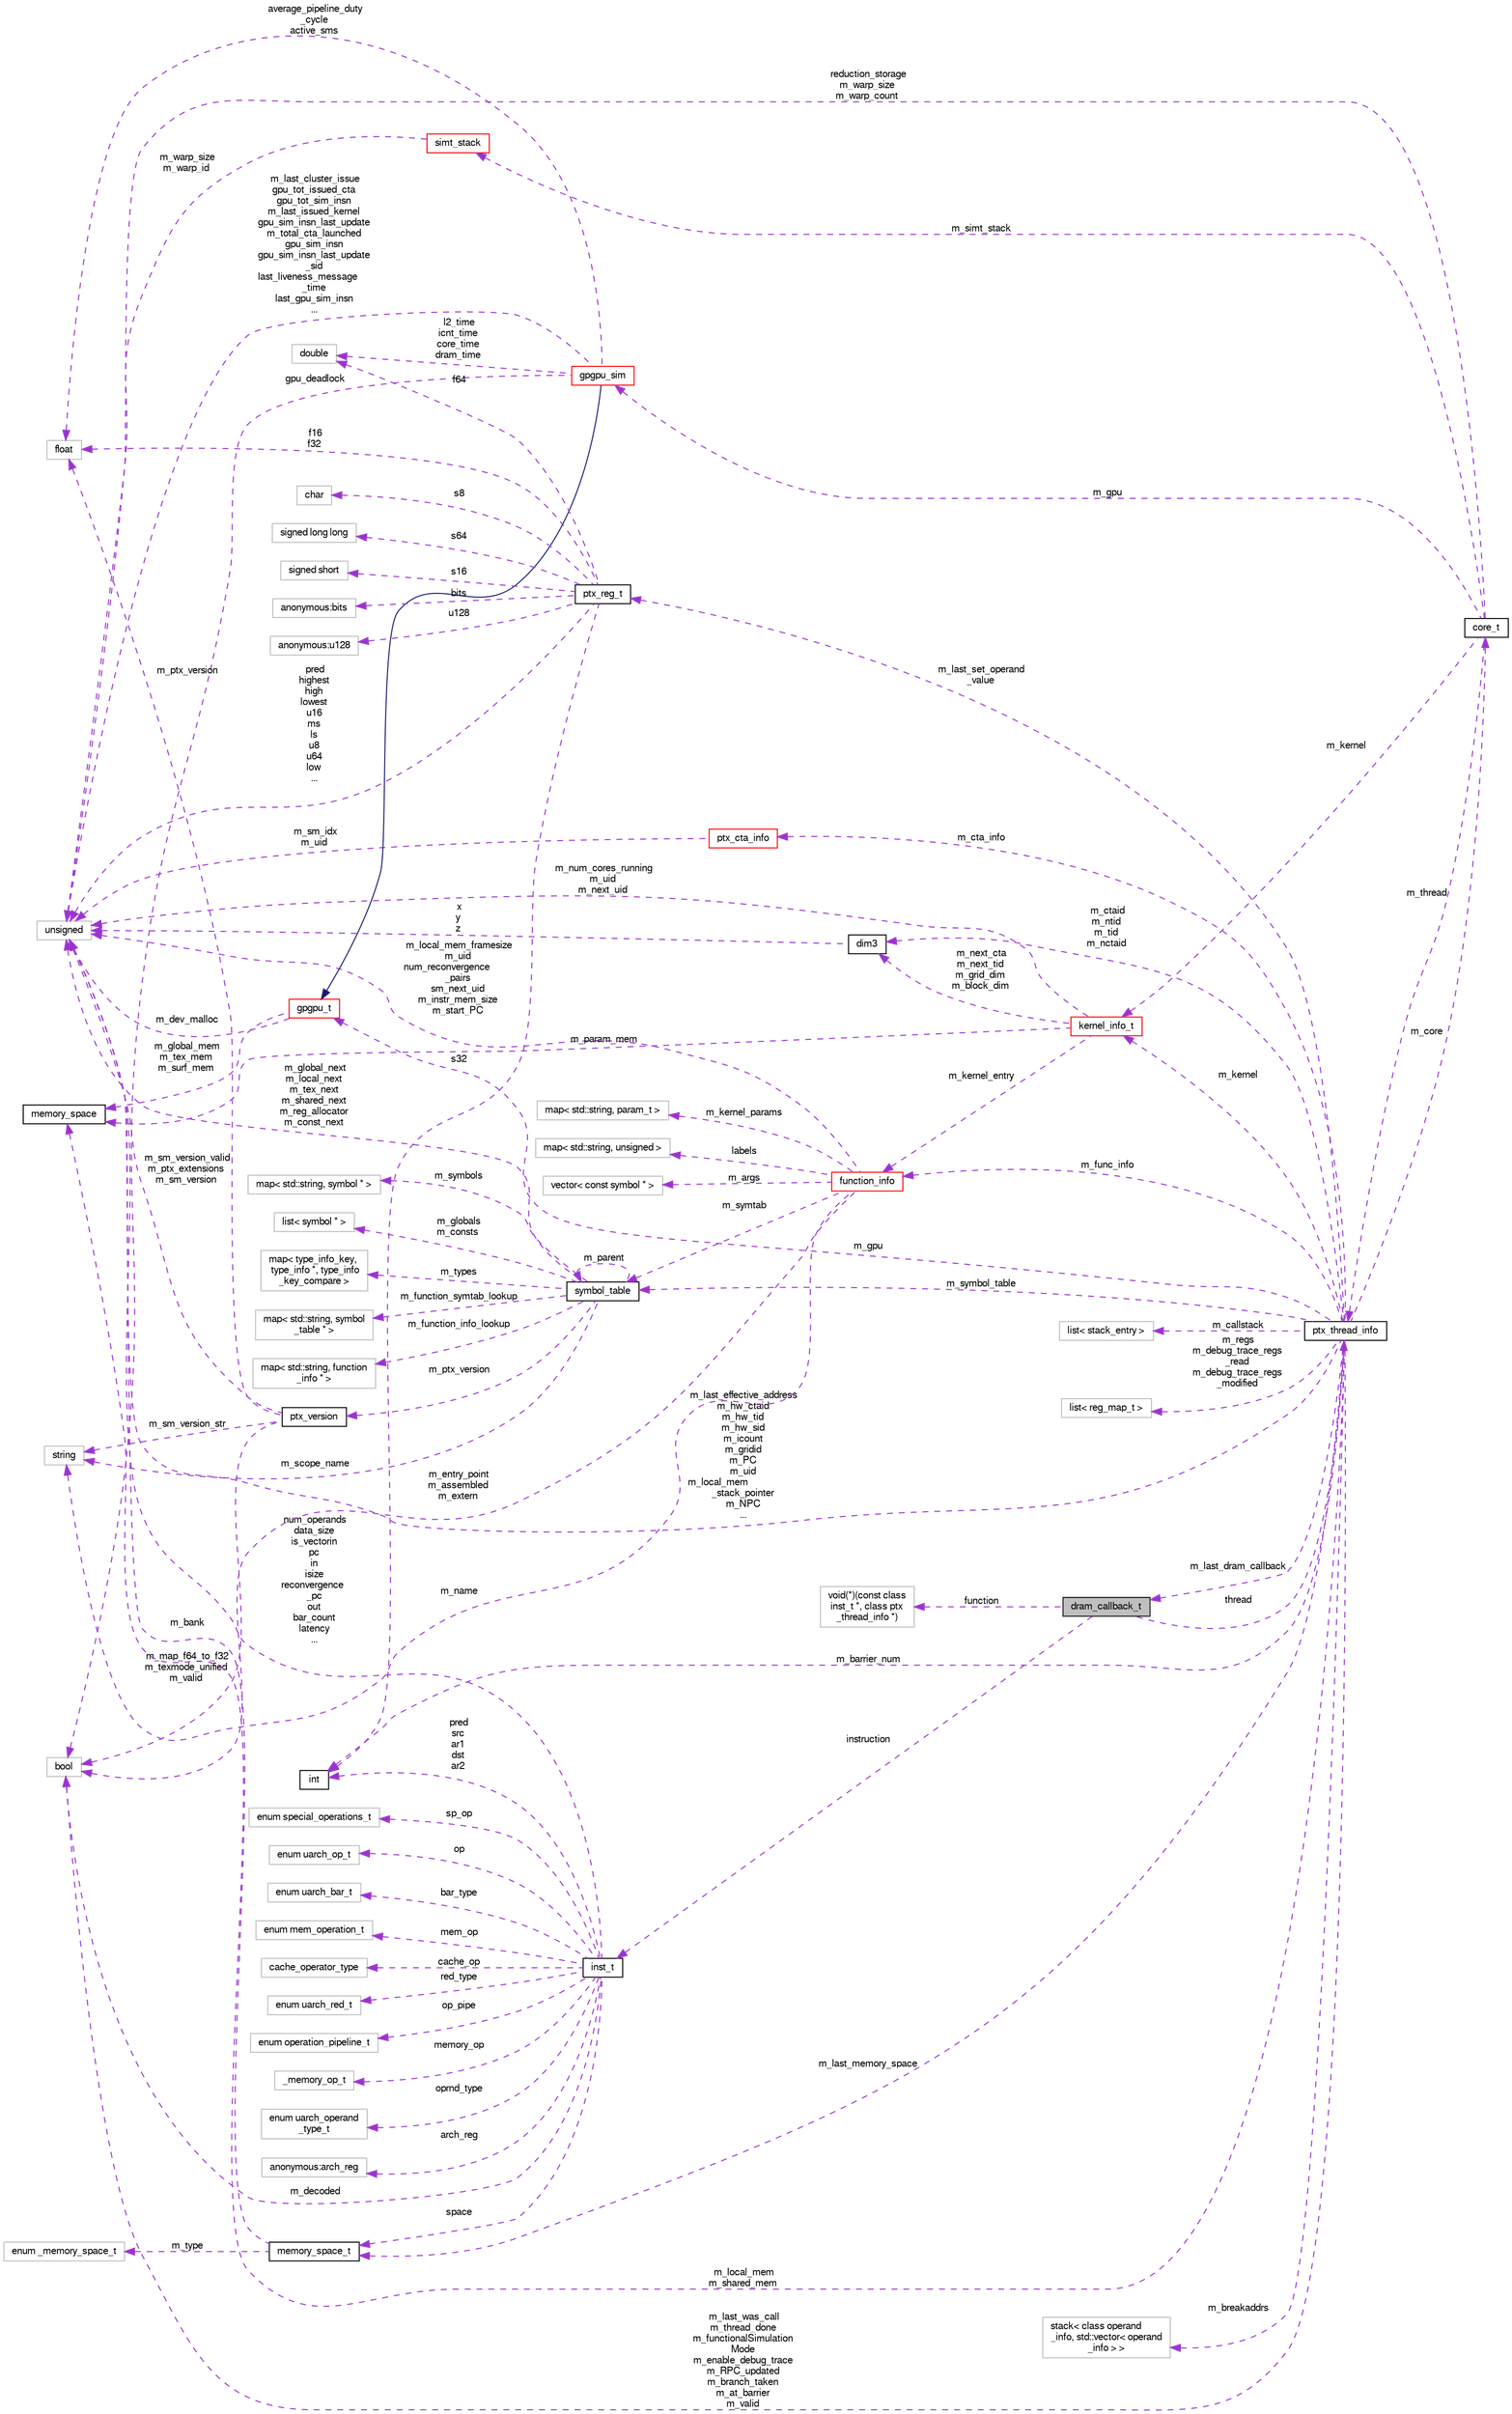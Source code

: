 digraph "dram_callback_t"
{
  bgcolor="transparent";
  edge [fontname="FreeSans",fontsize="10",labelfontname="FreeSans",labelfontsize="10"];
  node [fontname="FreeSans",fontsize="10",shape=record];
  rankdir="LR";
  Node1 [label="dram_callback_t",height=0.2,width=0.4,color="black", fillcolor="grey75", style="filled", fontcolor="black"];
  Node2 -> Node1 [dir="back",color="darkorchid3",fontsize="10",style="dashed",label=" function" ,fontname="FreeSans"];
  Node2 [label="void(*)(const class\l inst_t *, class ptx\l_thread_info *)",height=0.2,width=0.4,color="grey75"];
  Node3 -> Node1 [dir="back",color="darkorchid3",fontsize="10",style="dashed",label=" instruction" ,fontname="FreeSans"];
  Node3 [label="inst_t",height=0.2,width=0.4,color="black",URL="$classinst__t.html"];
  Node4 -> Node3 [dir="back",color="darkorchid3",fontsize="10",style="dashed",label=" arch_reg" ,fontname="FreeSans"];
  Node4 [label="anonymous:arch_reg",height=0.2,width=0.4,color="grey75"];
  Node5 -> Node3 [dir="back",color="darkorchid3",fontsize="10",style="dashed",label=" sp_op" ,fontname="FreeSans"];
  Node5 [label="enum special_operations_t",height=0.2,width=0.4,color="grey75"];
  Node6 -> Node3 [dir="back",color="darkorchid3",fontsize="10",style="dashed",label=" op" ,fontname="FreeSans"];
  Node6 [label="enum uarch_op_t",height=0.2,width=0.4,color="grey75"];
  Node7 -> Node3 [dir="back",color="darkorchid3",fontsize="10",style="dashed",label=" bar_type" ,fontname="FreeSans"];
  Node7 [label="enum uarch_bar_t",height=0.2,width=0.4,color="grey75"];
  Node8 -> Node3 [dir="back",color="darkorchid3",fontsize="10",style="dashed",label=" mem_op" ,fontname="FreeSans"];
  Node8 [label="enum mem_operation_t",height=0.2,width=0.4,color="grey75"];
  Node9 -> Node3 [dir="back",color="darkorchid3",fontsize="10",style="dashed",label=" cache_op" ,fontname="FreeSans"];
  Node9 [label="cache_operator_type",height=0.2,width=0.4,color="grey75"];
  Node10 -> Node3 [dir="back",color="darkorchid3",fontsize="10",style="dashed",label=" space" ,fontname="FreeSans"];
  Node10 [label="memory_space_t",height=0.2,width=0.4,color="black",URL="$classmemory__space__t.html"];
  Node11 -> Node10 [dir="back",color="darkorchid3",fontsize="10",style="dashed",label=" m_type" ,fontname="FreeSans"];
  Node11 [label="enum _memory_space_t",height=0.2,width=0.4,color="grey75"];
  Node12 -> Node10 [dir="back",color="darkorchid3",fontsize="10",style="dashed",label=" m_bank" ,fontname="FreeSans"];
  Node12 [label="unsigned",height=0.2,width=0.4,color="grey75"];
  Node13 -> Node3 [dir="back",color="darkorchid3",fontsize="10",style="dashed",label=" pred\nsrc\nar1\ndst\nar2" ,fontname="FreeSans"];
  Node13 [label="int",height=0.2,width=0.4,color="black",URL="$classint.html"];
  Node14 -> Node3 [dir="back",color="darkorchid3",fontsize="10",style="dashed",label=" memory_op" ,fontname="FreeSans"];
  Node14 [label="_memory_op_t",height=0.2,width=0.4,color="grey75"];
  Node15 -> Node3 [dir="back",color="darkorchid3",fontsize="10",style="dashed",label=" m_decoded" ,fontname="FreeSans"];
  Node15 [label="bool",height=0.2,width=0.4,color="grey75"];
  Node16 -> Node3 [dir="back",color="darkorchid3",fontsize="10",style="dashed",label=" oprnd_type" ,fontname="FreeSans"];
  Node16 [label="enum uarch_operand\l_type_t",height=0.2,width=0.4,color="grey75"];
  Node17 -> Node3 [dir="back",color="darkorchid3",fontsize="10",style="dashed",label=" red_type" ,fontname="FreeSans"];
  Node17 [label="enum uarch_red_t",height=0.2,width=0.4,color="grey75"];
  Node12 -> Node3 [dir="back",color="darkorchid3",fontsize="10",style="dashed",label=" num_operands\ndata_size\nis_vectorin\npc\nin\nisize\nreconvergence\l_pc\nout\nbar_count\nlatency\n..." ,fontname="FreeSans"];
  Node18 -> Node3 [dir="back",color="darkorchid3",fontsize="10",style="dashed",label=" op_pipe" ,fontname="FreeSans"];
  Node18 [label="enum operation_pipeline_t",height=0.2,width=0.4,color="grey75"];
  Node19 -> Node1 [dir="back",color="darkorchid3",fontsize="10",style="dashed",label=" thread" ,fontname="FreeSans"];
  Node19 [label="ptx_thread_info",height=0.2,width=0.4,color="black",URL="$classptx__thread__info.html"];
  Node20 -> Node19 [dir="back",color="darkorchid3",fontsize="10",style="dashed",label=" m_breakaddrs" ,fontname="FreeSans"];
  Node20 [label="stack\< class operand\l_info, std::vector\< operand\l_info \> \>",height=0.2,width=0.4,color="grey75"];
  Node21 -> Node19 [dir="back",color="darkorchid3",fontsize="10",style="dashed",label=" m_callstack" ,fontname="FreeSans"];
  Node21 [label="list\< stack_entry \>",height=0.2,width=0.4,color="grey75"];
  Node22 -> Node19 [dir="back",color="darkorchid3",fontsize="10",style="dashed",label=" m_symbol_table" ,fontname="FreeSans"];
  Node22 [label="symbol_table",height=0.2,width=0.4,color="black",URL="$classsymbol__table.html"];
  Node23 -> Node22 [dir="back",color="darkorchid3",fontsize="10",style="dashed",label=" m_symbols" ,fontname="FreeSans"];
  Node23 [label="map\< std::string, symbol * \>",height=0.2,width=0.4,color="grey75"];
  Node22 -> Node22 [dir="back",color="darkorchid3",fontsize="10",style="dashed",label=" m_parent" ,fontname="FreeSans"];
  Node24 -> Node22 [dir="back",color="darkorchid3",fontsize="10",style="dashed",label=" m_globals\nm_consts" ,fontname="FreeSans"];
  Node24 [label="list\< symbol * \>",height=0.2,width=0.4,color="grey75"];
  Node25 -> Node22 [dir="back",color="darkorchid3",fontsize="10",style="dashed",label=" m_types" ,fontname="FreeSans"];
  Node25 [label="map\< type_info_key,\l type_info *, type_info\l_key_compare \>",height=0.2,width=0.4,color="grey75"];
  Node26 -> Node22 [dir="back",color="darkorchid3",fontsize="10",style="dashed",label=" m_ptx_version" ,fontname="FreeSans"];
  Node26 [label="ptx_version",height=0.2,width=0.4,color="black",URL="$classptx__version.html"];
  Node27 -> Node26 [dir="back",color="darkorchid3",fontsize="10",style="dashed",label=" m_ptx_version" ,fontname="FreeSans"];
  Node27 [label="float",height=0.2,width=0.4,color="grey75"];
  Node28 -> Node26 [dir="back",color="darkorchid3",fontsize="10",style="dashed",label=" m_sm_version_str" ,fontname="FreeSans"];
  Node28 [label="string",height=0.2,width=0.4,color="grey75"];
  Node15 -> Node26 [dir="back",color="darkorchid3",fontsize="10",style="dashed",label=" m_map_f64_to_f32\nm_texmode_unified\nm_valid" ,fontname="FreeSans"];
  Node12 -> Node26 [dir="back",color="darkorchid3",fontsize="10",style="dashed",label=" m_sm_version_valid\nm_ptx_extensions\nm_sm_version" ,fontname="FreeSans"];
  Node28 -> Node22 [dir="back",color="darkorchid3",fontsize="10",style="dashed",label=" m_scope_name" ,fontname="FreeSans"];
  Node29 -> Node22 [dir="back",color="darkorchid3",fontsize="10",style="dashed",label=" m_function_symtab_lookup" ,fontname="FreeSans"];
  Node29 [label="map\< std::string, symbol\l_table * \>",height=0.2,width=0.4,color="grey75"];
  Node30 -> Node22 [dir="back",color="darkorchid3",fontsize="10",style="dashed",label=" m_function_info_lookup" ,fontname="FreeSans"];
  Node30 [label="map\< std::string, function\l_info * \>",height=0.2,width=0.4,color="grey75"];
  Node12 -> Node22 [dir="back",color="darkorchid3",fontsize="10",style="dashed",label=" m_global_next\nm_local_next\nm_tex_next\nm_shared_next\nm_reg_allocator\nm_const_next" ,fontname="FreeSans"];
  Node31 -> Node19 [dir="back",color="darkorchid3",fontsize="10",style="dashed",label=" m_core" ,fontname="FreeSans"];
  Node31 [label="core_t",height=0.2,width=0.4,color="black",URL="$classcore__t.html"];
  Node32 -> Node31 [dir="back",color="darkorchid3",fontsize="10",style="dashed",label=" m_simt_stack" ,fontname="FreeSans"];
  Node32 [label="simt_stack",height=0.2,width=0.4,color="red",URL="$classsimt__stack.html"];
  Node12 -> Node32 [dir="back",color="darkorchid3",fontsize="10",style="dashed",label=" m_warp_size\nm_warp_id" ,fontname="FreeSans"];
  Node34 -> Node31 [dir="back",color="darkorchid3",fontsize="10",style="dashed",label=" m_gpu" ,fontname="FreeSans"];
  Node34 [label="gpgpu_sim",height=0.2,width=0.4,color="red",URL="$classgpgpu__sim.html"];
  Node35 -> Node34 [dir="back",color="midnightblue",fontsize="10",style="solid",fontname="FreeSans"];
  Node35 [label="gpgpu_t",height=0.2,width=0.4,color="red",URL="$classgpgpu__t.html"];
  Node12 -> Node35 [dir="back",color="darkorchid3",fontsize="10",style="dashed",label=" m_dev_malloc" ,fontname="FreeSans"];
  Node41 -> Node35 [dir="back",color="darkorchid3",fontsize="10",style="dashed",label=" m_global_mem\nm_tex_mem\nm_surf_mem" ,fontname="FreeSans"];
  Node41 [label="memory_space",height=0.2,width=0.4,color="black",URL="$classmemory__space.html"];
  Node44 -> Node34 [dir="back",color="darkorchid3",fontsize="10",style="dashed",label=" l2_time\nicnt_time\ncore_time\ndram_time" ,fontname="FreeSans"];
  Node44 [label="double",height=0.2,width=0.4,color="grey75"];
  Node27 -> Node34 [dir="back",color="darkorchid3",fontsize="10",style="dashed",label=" average_pipeline_duty\l_cycle\nactive_sms" ,fontname="FreeSans"];
  Node15 -> Node34 [dir="back",color="darkorchid3",fontsize="10",style="dashed",label=" gpu_deadlock" ,fontname="FreeSans"];
  Node12 -> Node34 [dir="back",color="darkorchid3",fontsize="10",style="dashed",label=" m_last_cluster_issue\ngpu_tot_issued_cta\ngpu_tot_sim_insn\nm_last_issued_kernel\ngpu_sim_insn_last_update\nm_total_cta_launched\ngpu_sim_insn\ngpu_sim_insn_last_update\l_sid\nlast_liveness_message\l_time\nlast_gpu_sim_insn\n..." ,fontname="FreeSans"];
  Node12 -> Node31 [dir="back",color="darkorchid3",fontsize="10",style="dashed",label=" reduction_storage\nm_warp_size\nm_warp_count" ,fontname="FreeSans"];
  Node19 -> Node31 [dir="back",color="darkorchid3",fontsize="10",style="dashed",label=" m_thread" ,fontname="FreeSans"];
  Node250 -> Node31 [dir="back",color="darkorchid3",fontsize="10",style="dashed",label=" m_kernel" ,fontname="FreeSans"];
  Node250 [label="kernel_info_t",height=0.2,width=0.4,color="red",URL="$classkernel__info__t.html"];
  Node252 -> Node250 [dir="back",color="darkorchid3",fontsize="10",style="dashed",label=" m_kernel_entry" ,fontname="FreeSans"];
  Node252 [label="function_info",height=0.2,width=0.4,color="red",URL="$classfunction__info.html"];
  Node22 -> Node252 [dir="back",color="darkorchid3",fontsize="10",style="dashed",label=" m_symtab" ,fontname="FreeSans"];
  Node253 -> Node252 [dir="back",color="darkorchid3",fontsize="10",style="dashed",label=" m_kernel_params" ,fontname="FreeSans"];
  Node253 [label="map\< std::string, param_t \>",height=0.2,width=0.4,color="grey75"];
  Node254 -> Node252 [dir="back",color="darkorchid3",fontsize="10",style="dashed",label=" labels" ,fontname="FreeSans"];
  Node254 [label="map\< std::string, unsigned \>",height=0.2,width=0.4,color="grey75"];
  Node255 -> Node252 [dir="back",color="darkorchid3",fontsize="10",style="dashed",label=" m_args" ,fontname="FreeSans"];
  Node255 [label="vector\< const symbol * \>",height=0.2,width=0.4,color="grey75"];
  Node28 -> Node252 [dir="back",color="darkorchid3",fontsize="10",style="dashed",label=" m_name" ,fontname="FreeSans"];
  Node15 -> Node252 [dir="back",color="darkorchid3",fontsize="10",style="dashed",label=" m_entry_point\nm_assembled\nm_extern" ,fontname="FreeSans"];
  Node12 -> Node252 [dir="back",color="darkorchid3",fontsize="10",style="dashed",label=" m_local_mem_framesize\nm_uid\nnum_reconvergence\l_pairs\nsm_next_uid\nm_instr_mem_size\nm_start_PC" ,fontname="FreeSans"];
  Node12 -> Node250 [dir="back",color="darkorchid3",fontsize="10",style="dashed",label=" m_num_cores_running\nm_uid\nm_next_uid" ,fontname="FreeSans"];
  Node41 -> Node250 [dir="back",color="darkorchid3",fontsize="10",style="dashed",label=" m_param_mem" ,fontname="FreeSans"];
  Node275 -> Node250 [dir="back",color="darkorchid3",fontsize="10",style="dashed",label=" m_next_cta\nm_next_tid\nm_grid_dim\nm_block_dim" ,fontname="FreeSans"];
  Node275 [label="dim3",height=0.2,width=0.4,color="black",URL="$structdim3.html"];
  Node12 -> Node275 [dir="back",color="darkorchid3",fontsize="10",style="dashed",label=" x\ny\nz" ,fontname="FreeSans"];
  Node276 -> Node19 [dir="back",color="darkorchid3",fontsize="10",style="dashed",label=" m_last_set_operand\l_value" ,fontname="FreeSans"];
  Node276 [label="ptx_reg_t",height=0.2,width=0.4,color="black",URL="$unionptx__reg__t.html"];
  Node277 -> Node276 [dir="back",color="darkorchid3",fontsize="10",style="dashed",label=" bits" ,fontname="FreeSans"];
  Node277 [label="anonymous:bits",height=0.2,width=0.4,color="grey75"];
  Node278 -> Node276 [dir="back",color="darkorchid3",fontsize="10",style="dashed",label=" u128" ,fontname="FreeSans"];
  Node278 [label="anonymous:u128",height=0.2,width=0.4,color="grey75"];
  Node44 -> Node276 [dir="back",color="darkorchid3",fontsize="10",style="dashed",label=" f64" ,fontname="FreeSans"];
  Node27 -> Node276 [dir="back",color="darkorchid3",fontsize="10",style="dashed",label=" f16\nf32" ,fontname="FreeSans"];
  Node43 -> Node276 [dir="back",color="darkorchid3",fontsize="10",style="dashed",label=" s8" ,fontname="FreeSans"];
  Node43 [label="char",height=0.2,width=0.4,color="grey75"];
  Node13 -> Node276 [dir="back",color="darkorchid3",fontsize="10",style="dashed",label=" s32" ,fontname="FreeSans"];
  Node279 -> Node276 [dir="back",color="darkorchid3",fontsize="10",style="dashed",label=" s64" ,fontname="FreeSans"];
  Node279 [label="signed long long",height=0.2,width=0.4,color="grey75"];
  Node280 -> Node276 [dir="back",color="darkorchid3",fontsize="10",style="dashed",label=" s16" ,fontname="FreeSans"];
  Node280 [label="signed short",height=0.2,width=0.4,color="grey75"];
  Node12 -> Node276 [dir="back",color="darkorchid3",fontsize="10",style="dashed",label=" pred\nhighest\nhigh\nlowest\nu16\nms\nls\nu8\nu64\nlow\n..." ,fontname="FreeSans"];
  Node10 -> Node19 [dir="back",color="darkorchid3",fontsize="10",style="dashed",label=" m_last_memory_space" ,fontname="FreeSans"];
  Node13 -> Node19 [dir="back",color="darkorchid3",fontsize="10",style="dashed",label=" m_barrier_num" ,fontname="FreeSans"];
  Node15 -> Node19 [dir="back",color="darkorchid3",fontsize="10",style="dashed",label=" m_last_was_call\nm_thread_done\nm_functionalSimulation\lMode\nm_enable_debug_trace\nm_RPC_updated\nm_branch_taken\nm_at_barrier\nm_valid" ,fontname="FreeSans"];
  Node252 -> Node19 [dir="back",color="darkorchid3",fontsize="10",style="dashed",label=" m_func_info" ,fontname="FreeSans"];
  Node35 -> Node19 [dir="back",color="darkorchid3",fontsize="10",style="dashed",label=" m_gpu" ,fontname="FreeSans"];
  Node281 -> Node19 [dir="back",color="darkorchid3",fontsize="10",style="dashed",label=" m_regs\nm_debug_trace_regs\l_read\nm_debug_trace_regs\l_modified" ,fontname="FreeSans"];
  Node281 [label="list\< reg_map_t \>",height=0.2,width=0.4,color="grey75"];
  Node12 -> Node19 [dir="back",color="darkorchid3",fontsize="10",style="dashed",label=" m_last_effective_address\nm_hw_ctaid\nm_hw_tid\nm_hw_sid\nm_icount\nm_gridid\nm_PC\nm_uid\nm_local_mem\l_stack_pointer\nm_NPC\n..." ,fontname="FreeSans"];
  Node275 -> Node19 [dir="back",color="darkorchid3",fontsize="10",style="dashed",label=" m_ctaid\nm_ntid\nm_tid\nm_nctaid" ,fontname="FreeSans"];
  Node41 -> Node19 [dir="back",color="darkorchid3",fontsize="10",style="dashed",label=" m_local_mem\nm_shared_mem" ,fontname="FreeSans"];
  Node250 -> Node19 [dir="back",color="darkorchid3",fontsize="10",style="dashed",label=" m_kernel" ,fontname="FreeSans"];
  Node282 -> Node19 [dir="back",color="darkorchid3",fontsize="10",style="dashed",label=" m_cta_info" ,fontname="FreeSans"];
  Node282 [label="ptx_cta_info",height=0.2,width=0.4,color="red",URL="$classptx__cta__info.html"];
  Node12 -> Node282 [dir="back",color="darkorchid3",fontsize="10",style="dashed",label=" m_sm_idx\nm_uid" ,fontname="FreeSans"];
  Node1 -> Node19 [dir="back",color="darkorchid3",fontsize="10",style="dashed",label=" m_last_dram_callback" ,fontname="FreeSans"];
}
